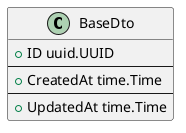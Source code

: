 @startuml BaseDto

class BaseDto {
    +ID uuid.UUID
    --
    +CreatedAt time.Time
    --
    +UpdatedAt time.Time
}

@enduml
